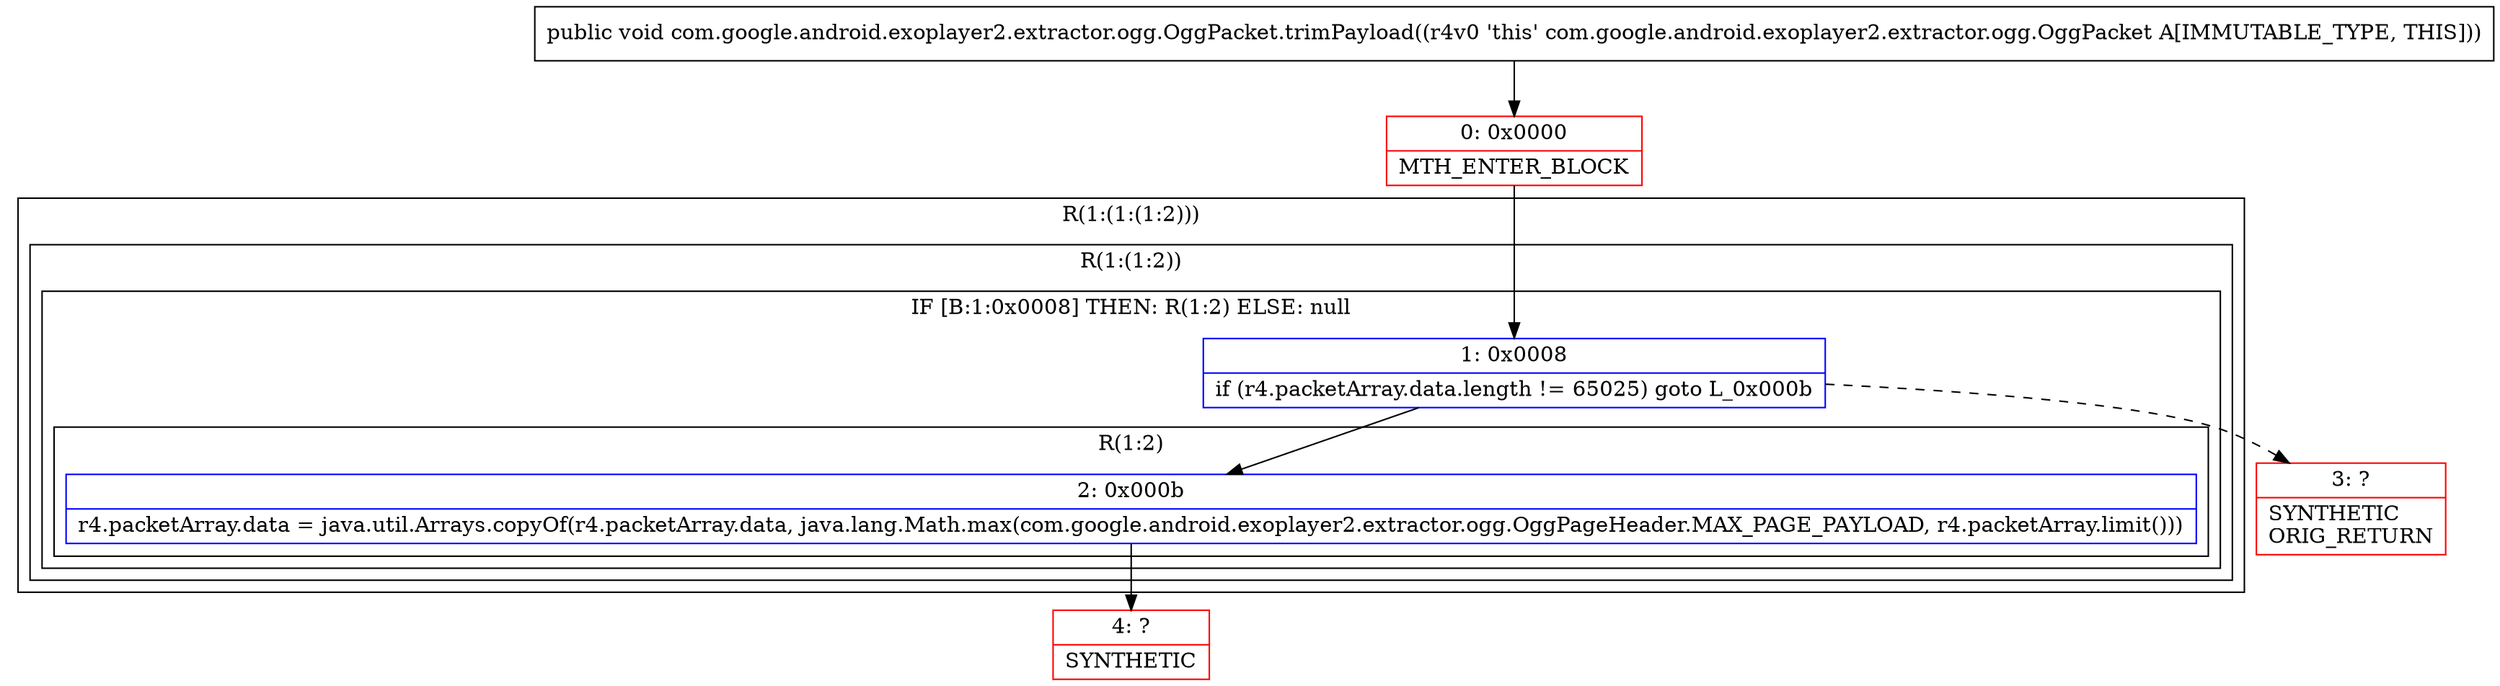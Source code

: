 digraph "CFG forcom.google.android.exoplayer2.extractor.ogg.OggPacket.trimPayload()V" {
subgraph cluster_Region_1432006125 {
label = "R(1:(1:(1:2)))";
node [shape=record,color=blue];
subgraph cluster_Region_372633680 {
label = "R(1:(1:2))";
node [shape=record,color=blue];
subgraph cluster_IfRegion_814309215 {
label = "IF [B:1:0x0008] THEN: R(1:2) ELSE: null";
node [shape=record,color=blue];
Node_1 [shape=record,label="{1\:\ 0x0008|if (r4.packetArray.data.length != 65025) goto L_0x000b\l}"];
subgraph cluster_Region_1871468879 {
label = "R(1:2)";
node [shape=record,color=blue];
Node_2 [shape=record,label="{2\:\ 0x000b|r4.packetArray.data = java.util.Arrays.copyOf(r4.packetArray.data, java.lang.Math.max(com.google.android.exoplayer2.extractor.ogg.OggPageHeader.MAX_PAGE_PAYLOAD, r4.packetArray.limit()))\l}"];
}
}
}
}
Node_0 [shape=record,color=red,label="{0\:\ 0x0000|MTH_ENTER_BLOCK\l}"];
Node_3 [shape=record,color=red,label="{3\:\ ?|SYNTHETIC\lORIG_RETURN\l}"];
Node_4 [shape=record,color=red,label="{4\:\ ?|SYNTHETIC\l}"];
MethodNode[shape=record,label="{public void com.google.android.exoplayer2.extractor.ogg.OggPacket.trimPayload((r4v0 'this' com.google.android.exoplayer2.extractor.ogg.OggPacket A[IMMUTABLE_TYPE, THIS])) }"];
MethodNode -> Node_0;
Node_1 -> Node_2;
Node_1 -> Node_3[style=dashed];
Node_2 -> Node_4;
Node_0 -> Node_1;
}

